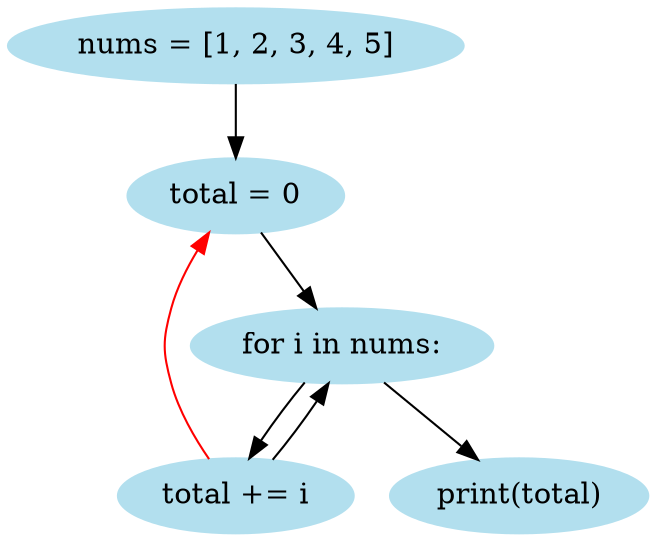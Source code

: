 // Preview
digraph {
	node [color=lightblue2 style=filled]
	0 [label="nums = [1, 2, 3, 4, 5]"]
	1 [label="total = 0"]
	0 -> 1 [constraints=false]
	2 [label="for i in nums:"]
	1 -> 2 [constraints=false]
	3 [label="total += i"]
	3 -> 1 [arrowsize=1 color=red constraints=false]
	2 -> 3 [constraints=false]
	4 [label="print(total)"]
	2 -> 4 [constraints=false]
	3 -> 2 [constraints=false]
}
